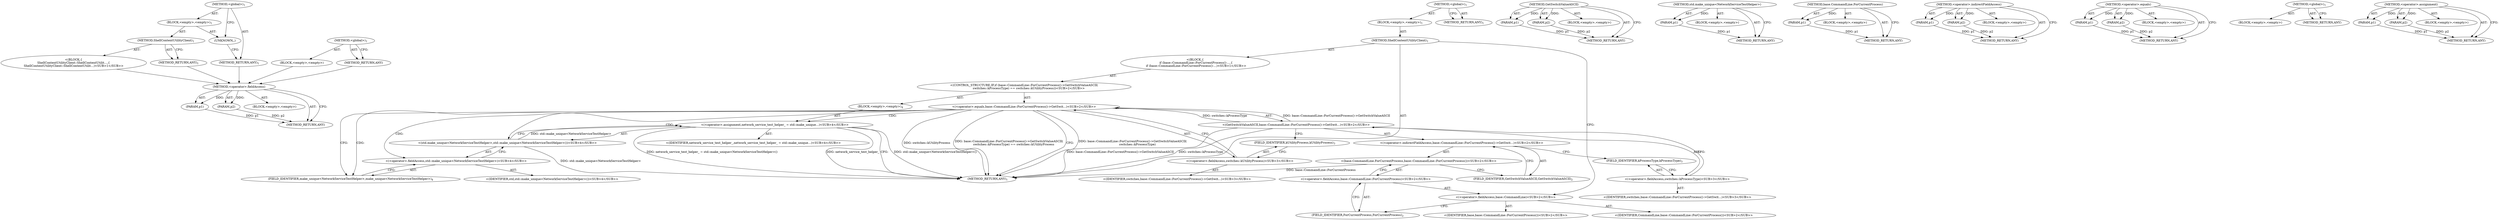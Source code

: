 digraph "&lt;global&gt;" {
vulnerable_70 [label=<(METHOD,&lt;operator&gt;.fieldAccess)>];
vulnerable_71 [label=<(PARAM,p1)>];
vulnerable_72 [label=<(PARAM,p2)>];
vulnerable_73 [label=<(BLOCK,&lt;empty&gt;,&lt;empty&gt;)>];
vulnerable_74 [label=<(METHOD_RETURN,ANY)>];
vulnerable_6 [label=<(METHOD,&lt;global&gt;)<SUB>1</SUB>>];
vulnerable_7 [label=<(BLOCK,&lt;empty&gt;,&lt;empty&gt;)<SUB>1</SUB>>];
vulnerable_8 [label=<(METHOD,ShellContentUtilityClient)<SUB>1</SUB>>];
vulnerable_9 [label="<(BLOCK,{
  if (base::CommandLine::ForCurrentProcess()-...,{
  if (base::CommandLine::ForCurrentProcess()-...)<SUB>1</SUB>>"];
vulnerable_10 [label="<(CONTROL_STRUCTURE,IF,if (base::CommandLine::ForCurrentProcess()-&gt;GetSwitchValueASCII(
          switches::kProcessType) == switches::kUtilityProcess))<SUB>2</SUB>>"];
vulnerable_11 [label="<(&lt;operator&gt;.equals,base::CommandLine::ForCurrentProcess()-&gt;GetSwit...)<SUB>2</SUB>>"];
vulnerable_12 [label="<(GetSwitchValueASCII,base::CommandLine::ForCurrentProcess()-&gt;GetSwit...)<SUB>2</SUB>>"];
vulnerable_13 [label="<(&lt;operator&gt;.indirectFieldAccess,base::CommandLine::ForCurrentProcess()-&gt;GetSwit...)<SUB>2</SUB>>"];
vulnerable_14 [label="<(base.CommandLine.ForCurrentProcess,base::CommandLine::ForCurrentProcess())<SUB>2</SUB>>"];
vulnerable_15 [label="<(&lt;operator&gt;.fieldAccess,base::CommandLine::ForCurrentProcess)<SUB>2</SUB>>"];
vulnerable_16 [label="<(&lt;operator&gt;.fieldAccess,base::CommandLine)<SUB>2</SUB>>"];
vulnerable_17 [label="<(IDENTIFIER,base,base::CommandLine::ForCurrentProcess())<SUB>2</SUB>>"];
vulnerable_18 [label="<(IDENTIFIER,CommandLine,base::CommandLine::ForCurrentProcess())<SUB>2</SUB>>"];
vulnerable_19 [label=<(FIELD_IDENTIFIER,ForCurrentProcess,ForCurrentProcess)<SUB>2</SUB>>];
vulnerable_20 [label=<(FIELD_IDENTIFIER,GetSwitchValueASCII,GetSwitchValueASCII)<SUB>2</SUB>>];
vulnerable_21 [label="<(&lt;operator&gt;.fieldAccess,switches::kProcessType)<SUB>3</SUB>>"];
vulnerable_22 [label="<(IDENTIFIER,switches,base::CommandLine::ForCurrentProcess()-&gt;GetSwit...)<SUB>3</SUB>>"];
vulnerable_23 [label=<(FIELD_IDENTIFIER,kProcessType,kProcessType)<SUB>3</SUB>>];
vulnerable_24 [label="<(&lt;operator&gt;.fieldAccess,switches::kUtilityProcess)<SUB>3</SUB>>"];
vulnerable_25 [label="<(IDENTIFIER,switches,base::CommandLine::ForCurrentProcess()-&gt;GetSwit...)<SUB>3</SUB>>"];
vulnerable_26 [label=<(FIELD_IDENTIFIER,kUtilityProcess,kUtilityProcess)<SUB>3</SUB>>];
vulnerable_27 [label=<(BLOCK,&lt;empty&gt;,&lt;empty&gt;)<SUB>4</SUB>>];
vulnerable_28 [label="<(&lt;operator&gt;.assignment,network_service_test_helper_ = std::make_unique...)<SUB>4</SUB>>"];
vulnerable_29 [label="<(IDENTIFIER,network_service_test_helper_,network_service_test_helper_ = std::make_unique...)<SUB>4</SUB>>"];
vulnerable_30 [label="<(std.make_unique&lt;NetworkServiceTestHelper&gt;,std::make_unique&lt;NetworkServiceTestHelper&gt;())<SUB>4</SUB>>"];
vulnerable_31 [label="<(&lt;operator&gt;.fieldAccess,std::make_unique&lt;NetworkServiceTestHelper&gt;)<SUB>4</SUB>>"];
vulnerable_32 [label="<(IDENTIFIER,std,std::make_unique&lt;NetworkServiceTestHelper&gt;())<SUB>4</SUB>>"];
vulnerable_33 [label=<(FIELD_IDENTIFIER,make_unique&lt;NetworkServiceTestHelper&gt;,make_unique&lt;NetworkServiceTestHelper&gt;)<SUB>4</SUB>>];
vulnerable_34 [label=<(METHOD_RETURN,ANY)<SUB>1</SUB>>];
vulnerable_36 [label=<(METHOD_RETURN,ANY)<SUB>1</SUB>>];
vulnerable_56 [label=<(METHOD,GetSwitchValueASCII)>];
vulnerable_57 [label=<(PARAM,p1)>];
vulnerable_58 [label=<(PARAM,p2)>];
vulnerable_59 [label=<(BLOCK,&lt;empty&gt;,&lt;empty&gt;)>];
vulnerable_60 [label=<(METHOD_RETURN,ANY)>];
vulnerable_80 [label=<(METHOD,std.make_unique&lt;NetworkServiceTestHelper&gt;)>];
vulnerable_81 [label=<(PARAM,p1)>];
vulnerable_82 [label=<(BLOCK,&lt;empty&gt;,&lt;empty&gt;)>];
vulnerable_83 [label=<(METHOD_RETURN,ANY)>];
vulnerable_66 [label=<(METHOD,base.CommandLine.ForCurrentProcess)>];
vulnerable_67 [label=<(PARAM,p1)>];
vulnerable_68 [label=<(BLOCK,&lt;empty&gt;,&lt;empty&gt;)>];
vulnerable_69 [label=<(METHOD_RETURN,ANY)>];
vulnerable_61 [label=<(METHOD,&lt;operator&gt;.indirectFieldAccess)>];
vulnerable_62 [label=<(PARAM,p1)>];
vulnerable_63 [label=<(PARAM,p2)>];
vulnerable_64 [label=<(BLOCK,&lt;empty&gt;,&lt;empty&gt;)>];
vulnerable_65 [label=<(METHOD_RETURN,ANY)>];
vulnerable_51 [label=<(METHOD,&lt;operator&gt;.equals)>];
vulnerable_52 [label=<(PARAM,p1)>];
vulnerable_53 [label=<(PARAM,p2)>];
vulnerable_54 [label=<(BLOCK,&lt;empty&gt;,&lt;empty&gt;)>];
vulnerable_55 [label=<(METHOD_RETURN,ANY)>];
vulnerable_45 [label=<(METHOD,&lt;global&gt;)<SUB>1</SUB>>];
vulnerable_46 [label=<(BLOCK,&lt;empty&gt;,&lt;empty&gt;)>];
vulnerable_47 [label=<(METHOD_RETURN,ANY)>];
vulnerable_75 [label=<(METHOD,&lt;operator&gt;.assignment)>];
vulnerable_76 [label=<(PARAM,p1)>];
vulnerable_77 [label=<(PARAM,p2)>];
vulnerable_78 [label=<(BLOCK,&lt;empty&gt;,&lt;empty&gt;)>];
vulnerable_79 [label=<(METHOD_RETURN,ANY)>];
fixed_6 [label=<(METHOD,&lt;global&gt;)<SUB>1</SUB>>];
fixed_7 [label=<(BLOCK,&lt;empty&gt;,&lt;empty&gt;)<SUB>1</SUB>>];
fixed_8 [label=<(METHOD,ShellContentUtilityClient)<SUB>1</SUB>>];
fixed_9 [label="<(BLOCK,{
ShellContentUtilityClient::ShellContentUtilit...,{
ShellContentUtilityClient::ShellContentUtilit...)<SUB>1</SUB>>"];
fixed_10 [label=<(METHOD_RETURN,ANY)<SUB>1</SUB>>];
fixed_12 [label=<(UNKNOWN,,)>];
fixed_13 [label=<(METHOD_RETURN,ANY)<SUB>1</SUB>>];
fixed_20 [label=<(METHOD,&lt;global&gt;)<SUB>1</SUB>>];
fixed_21 [label=<(BLOCK,&lt;empty&gt;,&lt;empty&gt;)>];
fixed_22 [label=<(METHOD_RETURN,ANY)>];
vulnerable_70 -> vulnerable_71  [key=0, label="AST: "];
vulnerable_70 -> vulnerable_71  [key=1, label="DDG: "];
vulnerable_70 -> vulnerable_73  [key=0, label="AST: "];
vulnerable_70 -> vulnerable_72  [key=0, label="AST: "];
vulnerable_70 -> vulnerable_72  [key=1, label="DDG: "];
vulnerable_70 -> vulnerable_74  [key=0, label="AST: "];
vulnerable_70 -> vulnerable_74  [key=1, label="CFG: "];
vulnerable_71 -> vulnerable_74  [key=0, label="DDG: p1"];
vulnerable_72 -> vulnerable_74  [key=0, label="DDG: p2"];
vulnerable_6 -> vulnerable_7  [key=0, label="AST: "];
vulnerable_6 -> vulnerable_36  [key=0, label="AST: "];
vulnerable_6 -> vulnerable_36  [key=1, label="CFG: "];
vulnerable_7 -> vulnerable_8  [key=0, label="AST: "];
vulnerable_8 -> vulnerable_9  [key=0, label="AST: "];
vulnerable_8 -> vulnerable_34  [key=0, label="AST: "];
vulnerable_8 -> vulnerable_16  [key=0, label="CFG: "];
vulnerable_9 -> vulnerable_10  [key=0, label="AST: "];
vulnerable_10 -> vulnerable_11  [key=0, label="AST: "];
vulnerable_10 -> vulnerable_27  [key=0, label="AST: "];
vulnerable_11 -> vulnerable_12  [key=0, label="AST: "];
vulnerable_11 -> vulnerable_24  [key=0, label="AST: "];
vulnerable_11 -> vulnerable_34  [key=0, label="CFG: "];
vulnerable_11 -> vulnerable_34  [key=1, label="DDG: base::CommandLine::ForCurrentProcess()-&gt;GetSwitchValueASCII(
          switches::kProcessType)"];
vulnerable_11 -> vulnerable_34  [key=2, label="DDG: switches::kUtilityProcess"];
vulnerable_11 -> vulnerable_34  [key=3, label="DDG: base::CommandLine::ForCurrentProcess()-&gt;GetSwitchValueASCII(
          switches::kProcessType) == switches::kUtilityProcess"];
vulnerable_11 -> vulnerable_33  [key=0, label="CFG: "];
vulnerable_11 -> vulnerable_33  [key=1, label="CDG: "];
vulnerable_11 -> vulnerable_30  [key=0, label="CDG: "];
vulnerable_11 -> vulnerable_28  [key=0, label="CDG: "];
vulnerable_11 -> vulnerable_31  [key=0, label="CDG: "];
vulnerable_12 -> vulnerable_13  [key=0, label="AST: "];
vulnerable_12 -> vulnerable_21  [key=0, label="AST: "];
vulnerable_12 -> vulnerable_26  [key=0, label="CFG: "];
vulnerable_12 -> vulnerable_34  [key=0, label="DDG: base::CommandLine::ForCurrentProcess()-&gt;GetSwitchValueASCII"];
vulnerable_12 -> vulnerable_34  [key=1, label="DDG: switches::kProcessType"];
vulnerable_12 -> vulnerable_11  [key=0, label="DDG: base::CommandLine::ForCurrentProcess()-&gt;GetSwitchValueASCII"];
vulnerable_12 -> vulnerable_11  [key=1, label="DDG: switches::kProcessType"];
vulnerable_13 -> vulnerable_14  [key=0, label="AST: "];
vulnerable_13 -> vulnerable_20  [key=0, label="AST: "];
vulnerable_13 -> vulnerable_23  [key=0, label="CFG: "];
vulnerable_14 -> vulnerable_15  [key=0, label="AST: "];
vulnerable_14 -> vulnerable_20  [key=0, label="CFG: "];
vulnerable_14 -> vulnerable_34  [key=0, label="DDG: base::CommandLine::ForCurrentProcess"];
vulnerable_15 -> vulnerable_16  [key=0, label="AST: "];
vulnerable_15 -> vulnerable_19  [key=0, label="AST: "];
vulnerable_15 -> vulnerable_14  [key=0, label="CFG: "];
vulnerable_16 -> vulnerable_17  [key=0, label="AST: "];
vulnerable_16 -> vulnerable_18  [key=0, label="AST: "];
vulnerable_16 -> vulnerable_19  [key=0, label="CFG: "];
vulnerable_19 -> vulnerable_15  [key=0, label="CFG: "];
vulnerable_20 -> vulnerable_13  [key=0, label="CFG: "];
vulnerable_21 -> vulnerable_22  [key=0, label="AST: "];
vulnerable_21 -> vulnerable_23  [key=0, label="AST: "];
vulnerable_21 -> vulnerable_12  [key=0, label="CFG: "];
vulnerable_23 -> vulnerable_21  [key=0, label="CFG: "];
vulnerable_24 -> vulnerable_25  [key=0, label="AST: "];
vulnerable_24 -> vulnerable_26  [key=0, label="AST: "];
vulnerable_24 -> vulnerable_11  [key=0, label="CFG: "];
vulnerable_26 -> vulnerable_24  [key=0, label="CFG: "];
vulnerable_27 -> vulnerable_28  [key=0, label="AST: "];
vulnerable_28 -> vulnerable_29  [key=0, label="AST: "];
vulnerable_28 -> vulnerable_30  [key=0, label="AST: "];
vulnerable_28 -> vulnerable_34  [key=0, label="CFG: "];
vulnerable_28 -> vulnerable_34  [key=1, label="DDG: std::make_unique&lt;NetworkServiceTestHelper&gt;()"];
vulnerable_28 -> vulnerable_34  [key=2, label="DDG: network_service_test_helper_ = std::make_unique&lt;NetworkServiceTestHelper&gt;()"];
vulnerable_28 -> vulnerable_34  [key=3, label="DDG: network_service_test_helper_"];
vulnerable_30 -> vulnerable_31  [key=0, label="AST: "];
vulnerable_30 -> vulnerable_28  [key=0, label="CFG: "];
vulnerable_30 -> vulnerable_28  [key=1, label="DDG: std::make_unique&lt;NetworkServiceTestHelper&gt;"];
vulnerable_30 -> vulnerable_34  [key=0, label="DDG: std::make_unique&lt;NetworkServiceTestHelper&gt;"];
vulnerable_31 -> vulnerable_32  [key=0, label="AST: "];
vulnerable_31 -> vulnerable_33  [key=0, label="AST: "];
vulnerable_31 -> vulnerable_30  [key=0, label="CFG: "];
vulnerable_33 -> vulnerable_31  [key=0, label="CFG: "];
vulnerable_56 -> vulnerable_57  [key=0, label="AST: "];
vulnerable_56 -> vulnerable_57  [key=1, label="DDG: "];
vulnerable_56 -> vulnerable_59  [key=0, label="AST: "];
vulnerable_56 -> vulnerable_58  [key=0, label="AST: "];
vulnerable_56 -> vulnerable_58  [key=1, label="DDG: "];
vulnerable_56 -> vulnerable_60  [key=0, label="AST: "];
vulnerable_56 -> vulnerable_60  [key=1, label="CFG: "];
vulnerable_57 -> vulnerable_60  [key=0, label="DDG: p1"];
vulnerable_58 -> vulnerable_60  [key=0, label="DDG: p2"];
vulnerable_80 -> vulnerable_81  [key=0, label="AST: "];
vulnerable_80 -> vulnerable_81  [key=1, label="DDG: "];
vulnerable_80 -> vulnerable_82  [key=0, label="AST: "];
vulnerable_80 -> vulnerable_83  [key=0, label="AST: "];
vulnerable_80 -> vulnerable_83  [key=1, label="CFG: "];
vulnerable_81 -> vulnerable_83  [key=0, label="DDG: p1"];
vulnerable_66 -> vulnerable_67  [key=0, label="AST: "];
vulnerable_66 -> vulnerable_67  [key=1, label="DDG: "];
vulnerable_66 -> vulnerable_68  [key=0, label="AST: "];
vulnerable_66 -> vulnerable_69  [key=0, label="AST: "];
vulnerable_66 -> vulnerable_69  [key=1, label="CFG: "];
vulnerable_67 -> vulnerable_69  [key=0, label="DDG: p1"];
vulnerable_61 -> vulnerable_62  [key=0, label="AST: "];
vulnerable_61 -> vulnerable_62  [key=1, label="DDG: "];
vulnerable_61 -> vulnerable_64  [key=0, label="AST: "];
vulnerable_61 -> vulnerable_63  [key=0, label="AST: "];
vulnerable_61 -> vulnerable_63  [key=1, label="DDG: "];
vulnerable_61 -> vulnerable_65  [key=0, label="AST: "];
vulnerable_61 -> vulnerable_65  [key=1, label="CFG: "];
vulnerable_62 -> vulnerable_65  [key=0, label="DDG: p1"];
vulnerable_63 -> vulnerable_65  [key=0, label="DDG: p2"];
vulnerable_51 -> vulnerable_52  [key=0, label="AST: "];
vulnerable_51 -> vulnerable_52  [key=1, label="DDG: "];
vulnerable_51 -> vulnerable_54  [key=0, label="AST: "];
vulnerable_51 -> vulnerable_53  [key=0, label="AST: "];
vulnerable_51 -> vulnerable_53  [key=1, label="DDG: "];
vulnerable_51 -> vulnerable_55  [key=0, label="AST: "];
vulnerable_51 -> vulnerable_55  [key=1, label="CFG: "];
vulnerable_52 -> vulnerable_55  [key=0, label="DDG: p1"];
vulnerable_53 -> vulnerable_55  [key=0, label="DDG: p2"];
vulnerable_45 -> vulnerable_46  [key=0, label="AST: "];
vulnerable_45 -> vulnerable_47  [key=0, label="AST: "];
vulnerable_45 -> vulnerable_47  [key=1, label="CFG: "];
vulnerable_75 -> vulnerable_76  [key=0, label="AST: "];
vulnerable_75 -> vulnerable_76  [key=1, label="DDG: "];
vulnerable_75 -> vulnerable_78  [key=0, label="AST: "];
vulnerable_75 -> vulnerable_77  [key=0, label="AST: "];
vulnerable_75 -> vulnerable_77  [key=1, label="DDG: "];
vulnerable_75 -> vulnerable_79  [key=0, label="AST: "];
vulnerable_75 -> vulnerable_79  [key=1, label="CFG: "];
vulnerable_76 -> vulnerable_79  [key=0, label="DDG: p1"];
vulnerable_77 -> vulnerable_79  [key=0, label="DDG: p2"];
fixed_6 -> fixed_7  [key=0, label="AST: "];
fixed_6 -> fixed_13  [key=0, label="AST: "];
fixed_6 -> fixed_12  [key=0, label="CFG: "];
fixed_7 -> fixed_8  [key=0, label="AST: "];
fixed_7 -> fixed_12  [key=0, label="AST: "];
fixed_8 -> fixed_9  [key=0, label="AST: "];
fixed_8 -> fixed_10  [key=0, label="AST: "];
fixed_8 -> fixed_10  [key=1, label="CFG: "];
fixed_9 -> vulnerable_70  [key=0];
fixed_10 -> vulnerable_70  [key=0];
fixed_12 -> fixed_13  [key=0, label="CFG: "];
fixed_13 -> vulnerable_70  [key=0];
fixed_20 -> fixed_21  [key=0, label="AST: "];
fixed_20 -> fixed_22  [key=0, label="AST: "];
fixed_20 -> fixed_22  [key=1, label="CFG: "];
fixed_21 -> vulnerable_70  [key=0];
fixed_22 -> vulnerable_70  [key=0];
}
